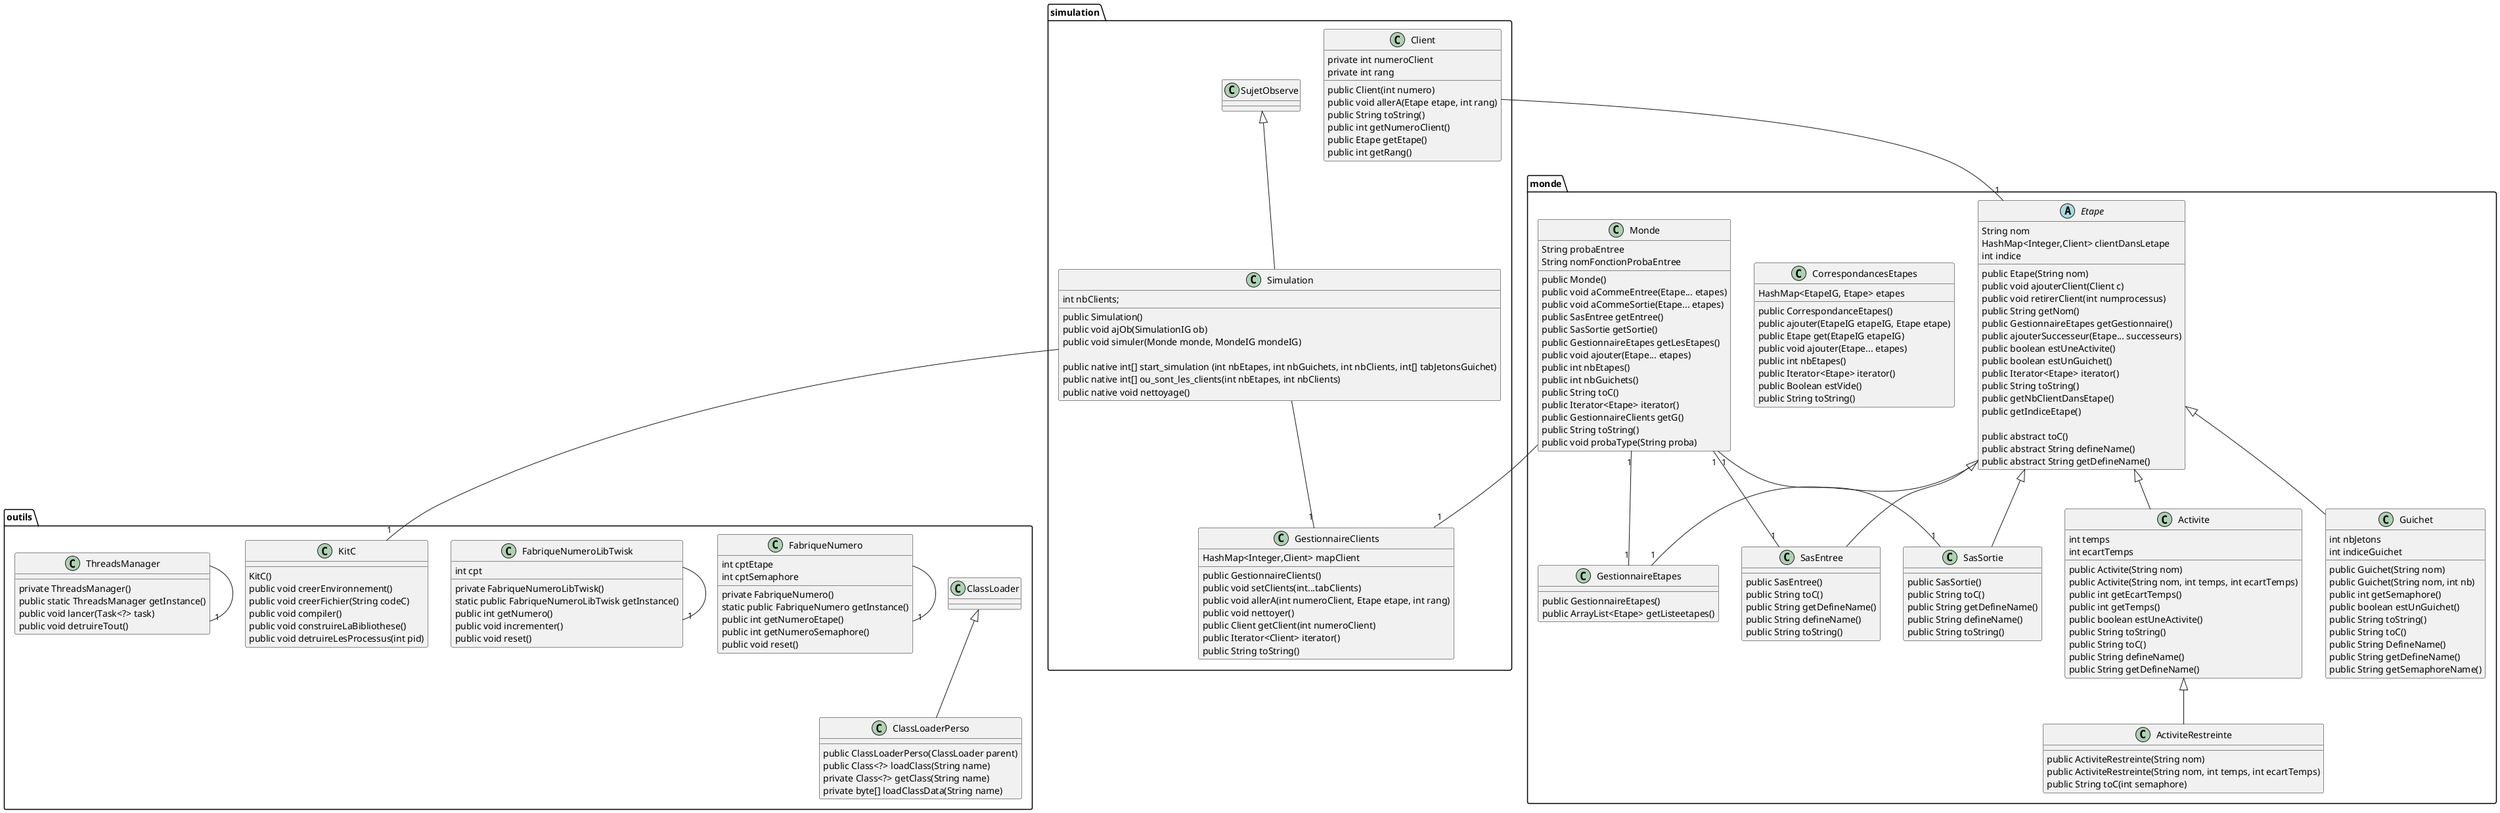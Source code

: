 @startuml


package outils{

class ClassLoaderPerso extends ClassLoader
{
	public ClassLoaderPerso(ClassLoader parent)
	public Class<?> loadClass(String name)
	private Class<?> getClass(String name)
	private byte[] loadClassData(String name)
}

class FabriqueNumero
{
	int cptEtape
	int cptSemaphore

	private FabriqueNumero()
	static public FabriqueNumero getInstance()
	public int getNumeroEtape()
	public int getNumeroSemaphore()
	public void reset()
}

class FabriqueNumeroLibTwisk
{
	int cpt
	private FabriqueNumeroLibTwisk()
	static public FabriqueNumeroLibTwisk getInstance()
	public int getNumero()
	public void incrementer()
	public void reset()
}

class KitC
{
	KitC()
	public void creerEnvironnement()
	public void creerFichier(String codeC)
	public void compiler()
	public void construireLaBibliothese()
	public void detruireLesProcessus(int pid)	
}

class ThreadsManager
{
	private ThreadsManager()
	public static ThreadsManager getInstance()
	public void lancer(Task<?> task)
	public void detruireTout()
}

}

package monde{

class Activite extends Etape
{
	int temps
	int ecartTemps
	public Activite(String nom)
	public Activite(String nom, int temps, int ecartTemps)
	public int getEcartTemps()
	public int getTemps()
	public boolean estUneActivite()
	public String toString()
	public String toC()
	public String defineName()
	public String getDefineName()
}

class ActiviteRestreinte extends Activite
{
	public ActiviteRestreinte(String nom)
	public ActiviteRestreinte(String nom, int temps, int ecartTemps)
	public String toC(int semaphore)
}

abstract class Etape
{
	String nom
	HashMap<Integer,Client> clientDansLetape
	int indice

	public Etape(String nom)
	public void ajouterClient(Client c)
	public void retirerClient(int numprocessus)
	public String getNom()
	public GestionnaireEtapes getGestionnaire()
	public ajouterSuccesseur(Etape... successeurs)
	public boolean estUneActivite()
	public boolean estUnGuichet()
	public Iterator<Etape> iterator()
	public String toString()
	public getNbClientDansEtape()
	public getIndiceEtape()

	public abstract toC()
	public abstract String defineName()
    	public abstract String getDefineName()
}

class Guichet extends Etape
{
	int nbJetons
	int indiceGuichet

	public Guichet(String nom)
	public Guichet(String nom, int nb)
	public int getSemaphore()
	public boolean estUnGuichet()
	public String toString()
	public String toC()
	public String DefineName()
	public String getDefineName()
	public String getSemaphoreName()
}

class CorrespondancesEtapes
{
	HashMap<EtapeIG, Etape> etapes

	public CorrespondanceEtapes()
	public ajouter(EtapeIG etapeIG, Etape etape)
	public Etape get(EtapeIG etapeIG)
	public void ajouter(Etape... etapes)
	public int nbEtapes()
	public Iterator<Etape> iterator()
	public Boolean estVide()
	public String toString()
	
}

class GestionnaireEtapes
{
	public GestionnaireEtapes()
	public ArrayList<Etape> getListeetapes()
}

class Monde
{
	String probaEntree
	String nomFonctionProbaEntree
	public Monde()
	public void aCommeEntree(Etape... etapes)
	public void aCommeSortie(Etape... etapes)
	public SasEntree getEntree()
	public SasSortie getSortie()
	public GestionnaireEtapes getLesEtapes()
	public void ajouter(Etape... etapes)
	public int nbEtapes()
	public int nbGuichets()
	public String toC()
	public Iterator<Etape> iterator()
	public GestionnaireClients getG()
	public String toString()
	public void probaType(String proba)
	
}

class SasEntree extends Etape
{	
	public SasEntree()
	public String toC()
	public String getDefineName()
	public String defineName()
	public String toString()
}

class SasSortie extends Etape
{	
	public SasSortie()
	public String toC()
	public String getDefineName()
	public String defineName()
	public String toString()
}

}

package simulation
{

class Client
{
	private int numeroClient
    	private int rang
	public Client(int numero)
	public void allerA(Etape etape, int rang)
	public String toString()
	public int getNumeroClient()
	public Etape getEtape()
	public int getRang()
}
	
class GestionnaireClients
{
	HashMap<Integer,Client> mapClient
	public GestionnaireClients()
	public void setClients(int...tabClients)
	public void allerA(int numeroClient, Etape etape, int rang)
	public void nettoyer()
	public Client getClient(int numeroClient)
	public Iterator<Client> iterator()
	public String toString()
}

class Simulation extends SujetObserve
{
	int nbClients;
	public Simulation()
	public void ajOb(SimulationIG ob)
	public void simuler(Monde monde, MondeIG mondeIG)
	
	public native int[] start_simulation (int nbEtapes, int nbGuichets, int nbClients, int[] tabJetonsGuichet)
    	public native int[] ou_sont_les_clients(int nbEtapes, int nbClients)
    	public native void nettoyage()
}

}



Monde "1"--"1" GestionnaireEtapes
Monde "1"--"1" SasEntree
Monde "1"--"1" SasSortie
Monde --"1" GestionnaireClients

Etape --"1" GestionnaireEtapes

FabriqueNumero --"1" FabriqueNumero
FabriqueNumeroLibTwisk --"1" FabriqueNumeroLibTwisk
ThreadsManager -- "1" ThreadsManager

Client --"1" Etape

Simulation --"1" KitC
Simulation --"1" GestionnaireClients


@enduml